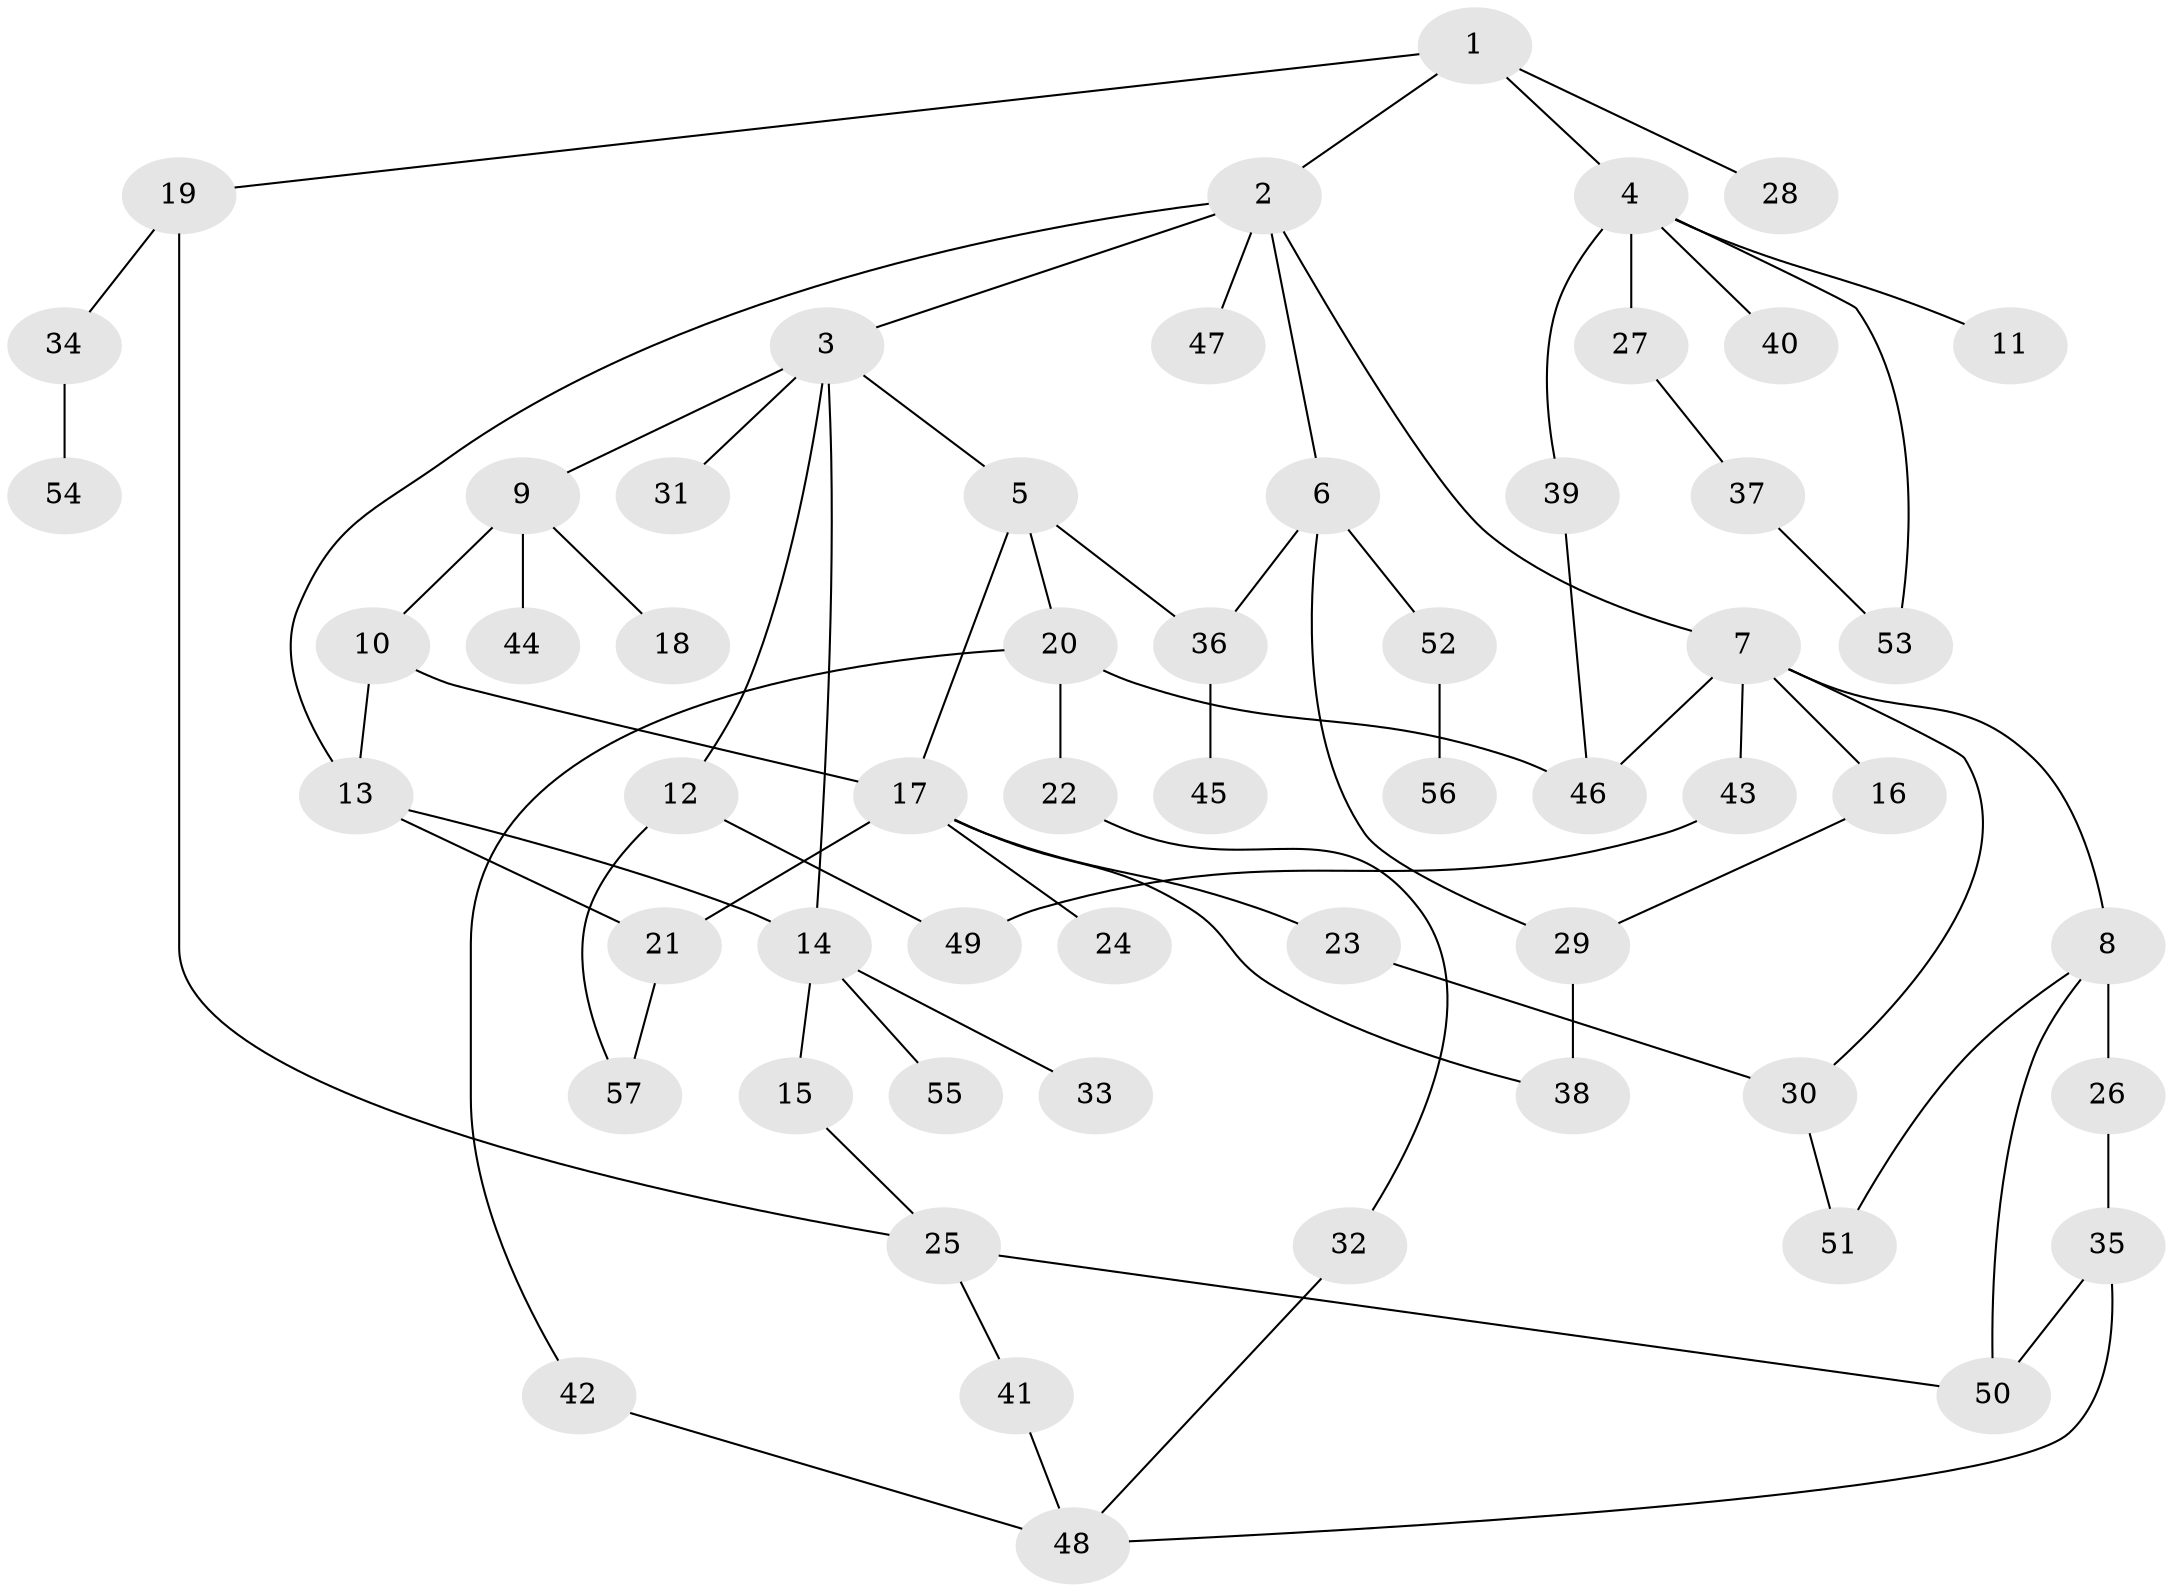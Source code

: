 // Generated by graph-tools (version 1.1) at 2025/41/03/09/25 04:41:19]
// undirected, 57 vertices, 76 edges
graph export_dot {
graph [start="1"]
  node [color=gray90,style=filled];
  1;
  2;
  3;
  4;
  5;
  6;
  7;
  8;
  9;
  10;
  11;
  12;
  13;
  14;
  15;
  16;
  17;
  18;
  19;
  20;
  21;
  22;
  23;
  24;
  25;
  26;
  27;
  28;
  29;
  30;
  31;
  32;
  33;
  34;
  35;
  36;
  37;
  38;
  39;
  40;
  41;
  42;
  43;
  44;
  45;
  46;
  47;
  48;
  49;
  50;
  51;
  52;
  53;
  54;
  55;
  56;
  57;
  1 -- 2;
  1 -- 4;
  1 -- 19;
  1 -- 28;
  2 -- 3;
  2 -- 6;
  2 -- 7;
  2 -- 47;
  2 -- 13;
  3 -- 5;
  3 -- 9;
  3 -- 12;
  3 -- 14;
  3 -- 31;
  4 -- 11;
  4 -- 27;
  4 -- 39;
  4 -- 40;
  4 -- 53;
  5 -- 20;
  5 -- 36;
  5 -- 17;
  6 -- 29;
  6 -- 36;
  6 -- 52;
  7 -- 8;
  7 -- 16;
  7 -- 30;
  7 -- 43;
  7 -- 46;
  8 -- 26;
  8 -- 50;
  8 -- 51;
  9 -- 10;
  9 -- 18;
  9 -- 44;
  10 -- 13;
  10 -- 17;
  12 -- 49;
  12 -- 57;
  13 -- 14;
  13 -- 21;
  14 -- 15;
  14 -- 33;
  14 -- 55;
  15 -- 25;
  16 -- 29;
  17 -- 21;
  17 -- 23;
  17 -- 24;
  17 -- 38;
  19 -- 34;
  19 -- 25;
  20 -- 22;
  20 -- 42;
  20 -- 46;
  21 -- 57;
  22 -- 32;
  23 -- 30;
  25 -- 41;
  25 -- 50;
  26 -- 35;
  27 -- 37;
  29 -- 38;
  30 -- 51;
  32 -- 48;
  34 -- 54;
  35 -- 48;
  35 -- 50;
  36 -- 45;
  37 -- 53;
  39 -- 46;
  41 -- 48;
  42 -- 48;
  43 -- 49;
  52 -- 56;
}
